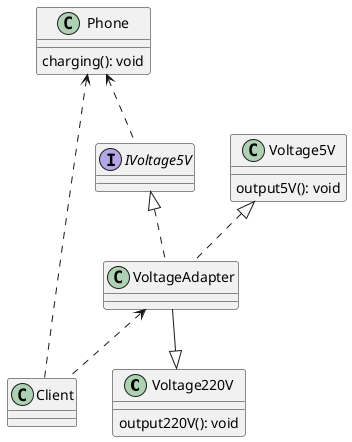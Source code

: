 @startuml
class Voltage220V{
output220V(): void
}

class Voltage5V{
output5V(): void
}

class VoltageAdapter{
}

class Phone{
charging(): void
}

class Client
interface IVoltage5V

VoltageAdapter --|> Voltage220V
Voltage5V <|.. VoltageAdapter
Phone <.. Client
Phone <.. IVoltage5V
VoltageAdapter <.. Client
IVoltage5V <|.. VoltageAdapter
@enduml